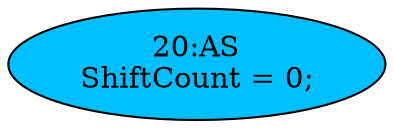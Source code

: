 strict digraph "" {
	node [label="\N"];
	"20:AS"	 [ast="<pyverilog.vparser.ast.Assign object at 0x7f9d4b7f5550>",
		def_var="['ShiftCount']",
		fillcolor=deepskyblue,
		label="20:AS
ShiftCount = 0;",
		statements="[]",
		style=filled,
		typ=Assign,
		use_var="[]"];
}
